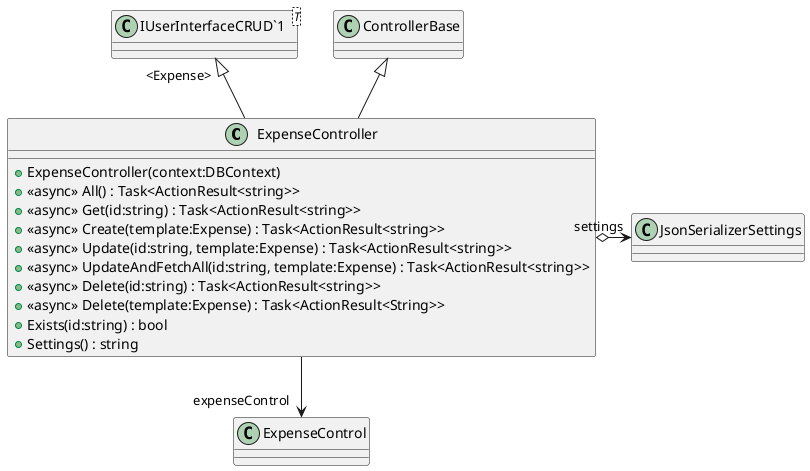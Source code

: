 @startuml
class ExpenseController {
    + ExpenseController(context:DBContext)
    + <<async>> All() : Task<ActionResult<string>>
    + <<async>> Get(id:string) : Task<ActionResult<string>>
    + <<async>> Create(template:Expense) : Task<ActionResult<string>>
    + <<async>> Update(id:string, template:Expense) : Task<ActionResult<string>>
    + <<async>> UpdateAndFetchAll(id:string, template:Expense) : Task<ActionResult<string>>
    + <<async>> Delete(id:string) : Task<ActionResult<string>>
    + <<async>> Delete(template:Expense) : Task<ActionResult<String>>
    + Exists(id:string) : bool
    + Settings() : string
}
class "IUserInterfaceCRUD`1"<T> {
}
ControllerBase <|-- ExpenseController
"IUserInterfaceCRUD`1" "<Expense>" <|-- ExpenseController
ExpenseController --> "expenseControl" ExpenseControl
ExpenseController o-> "settings" JsonSerializerSettings
@enduml
